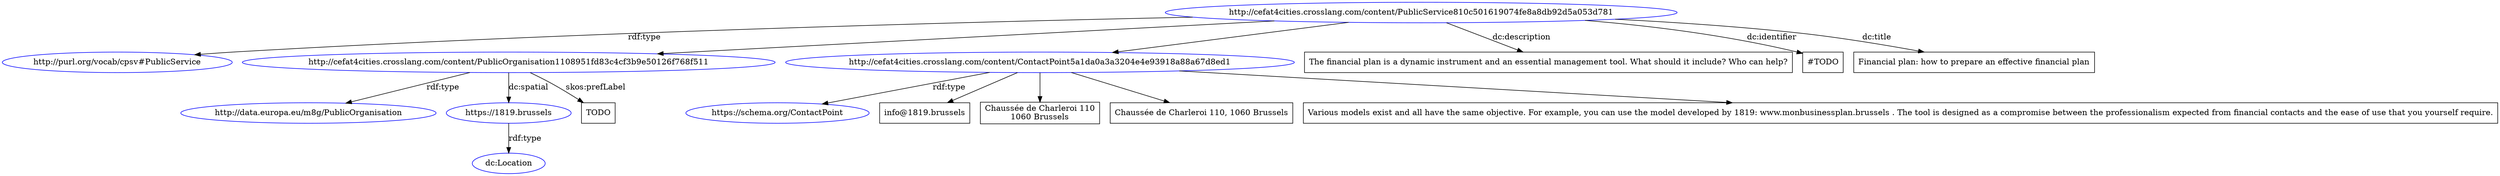 digraph {
  charset="utf-8";

  // Edges
  "Rhttp://cefat4cities.crosslang.com/content/PublicService810c501619074fe8a8db92d5a053d781" -> "Rhttp://purl.org/vocab/cpsv#PublicService" [label="rdf:type"];
  "Rhttp://cefat4cities.crosslang.com/content/PublicService810c501619074fe8a8db92d5a053d781" -> "Rhttp://cefat4cities.crosslang.com/content/PublicOrganisation1108951fd83c4cf3b9e50126f768f511" [label=""];
  "Rhttp://cefat4cities.crosslang.com/content/PublicService810c501619074fe8a8db92d5a053d781" -> "Rhttp://cefat4cities.crosslang.com/content/ContactPoint5a1da0a3a3204e4e93918a88a67d8ed1" [label=""];
  "Rhttp://cefat4cities.crosslang.com/content/PublicService810c501619074fe8a8db92d5a053d781" -> "LThe financial plan is a dynamic instrument and an essential management tool.  What should it include?  Who can help?" [label="dc:description"];
  "Rhttp://cefat4cities.crosslang.com/content/PublicService810c501619074fe8a8db92d5a053d781" -> "L#TODO" [label="dc:identifier"];
  "Rhttp://cefat4cities.crosslang.com/content/PublicService810c501619074fe8a8db92d5a053d781" -> "LFinancial plan: how to prepare an effective financial plan" [label="dc:title"];
  "Rhttp://cefat4cities.crosslang.com/content/ContactPoint5a1da0a3a3204e4e93918a88a67d8ed1" -> "Rhttps://schema.org/ContactPoint" [label="rdf:type"];
  "Rhttp://cefat4cities.crosslang.com/content/ContactPoint5a1da0a3a3204e4e93918a88a67d8ed1" -> "Linfo@1819.brussels" [label=""];
  "Rhttp://cefat4cities.crosslang.com/content/ContactPoint5a1da0a3a3204e4e93918a88a67d8ed1" -> "LChaussée de Charleroi 110\n1060 Brussels" [label=""];
  "Rhttp://cefat4cities.crosslang.com/content/ContactPoint5a1da0a3a3204e4e93918a88a67d8ed1" -> "LChaussée de Charleroi 110, 1060 Brussels" [label=""];
  "Rhttp://cefat4cities.crosslang.com/content/ContactPoint5a1da0a3a3204e4e93918a88a67d8ed1" -> "LVarious models exist and all have the same objective.   For example, you can use the model developed by 1819: www.monbusinessplan.brussels . The tool is designed as a compromise between the professionalism expected from financial contacts and the ease of use that you yourself require." [label=""];
  "Rhttp://cefat4cities.crosslang.com/content/PublicOrganisation1108951fd83c4cf3b9e50126f768f511" -> "Rhttp://data.europa.eu/m8g/PublicOrganisation" [label="rdf:type"];
  "Rhttp://cefat4cities.crosslang.com/content/PublicOrganisation1108951fd83c4cf3b9e50126f768f511" -> "Rhttps://1819.brussels" [label="dc:spatial"];
  "Rhttp://cefat4cities.crosslang.com/content/PublicOrganisation1108951fd83c4cf3b9e50126f768f511" -> LTODO [label="skos:prefLabel"];
  "Rhttps://1819.brussels" -> "Rhttp://purl.org/dc/terms/Location" [label="rdf:type"];

  // Nodes
  "L#TODO" [label="#TODO",shape=record];
  "LChaussée de Charleroi 110\n1060 Brussels" [label="Chaussée de Charleroi 110\n1060 Brussels",shape=record];
  "LChaussée de Charleroi 110, 1060 Brussels" [label="Chaussée de Charleroi 110, 1060 Brussels",shape=record];
  "LFinancial plan: how to prepare an effective financial plan" [label="Financial plan: how to prepare an effective financial plan",shape=record];
  LTODO [label=TODO,shape=record];
  "LThe financial plan is a dynamic instrument and an essential management tool.  What should it include?  Who can help?" [label="The financial plan is a dynamic instrument and an essential management tool.  What should it include?  Who can help?",shape=record];
  "LVarious models exist and all have the same objective.   For example, you can use the model developed by 1819: www.monbusinessplan.brussels . The tool is designed as a compromise between the professionalism expected from financial contacts and the ease of use that you yourself require." [label="Various models exist and all have the same objective.   For example, you can use the model developed by 1819: www.monbusinessplan.brussels . The tool is designed as a compromise between the professionalism expected from financial contacts and the ease of use that you yourself require.",shape=record];
  "Linfo@1819.brussels" [label="info@1819.brussels",shape=record];
  "Rhttp://cefat4cities.crosslang.com/content/ContactPoint5a1da0a3a3204e4e93918a88a67d8ed1" [URL="http://cefat4cities.crosslang.com/content/ContactPoint5a1da0a3a3204e4e93918a88a67d8ed1",label="http://cefat4cities.crosslang.com/content/ContactPoint5a1da0a3a3204e4e93918a88a67d8ed1",shape=ellipse,color=blue];
  "Rhttp://cefat4cities.crosslang.com/content/PublicOrganisation1108951fd83c4cf3b9e50126f768f511" [URL="http://cefat4cities.crosslang.com/content/PublicOrganisation1108951fd83c4cf3b9e50126f768f511",label="http://cefat4cities.crosslang.com/content/PublicOrganisation1108951fd83c4cf3b9e50126f768f511",shape=ellipse,color=blue];
  "Rhttp://cefat4cities.crosslang.com/content/PublicService810c501619074fe8a8db92d5a053d781" [URL="http://cefat4cities.crosslang.com/content/PublicService810c501619074fe8a8db92d5a053d781",label="http://cefat4cities.crosslang.com/content/PublicService810c501619074fe8a8db92d5a053d781",shape=ellipse,color=blue];
  "Rhttp://data.europa.eu/m8g/PublicOrganisation" [URL="http://data.europa.eu/m8g/PublicOrganisation",label="http://data.europa.eu/m8g/PublicOrganisation",shape=ellipse,color=blue];
  "Rhttp://purl.org/dc/terms/Location" [URL="http://purl.org/dc/terms/Location",label="dc:Location",shape=ellipse,color=blue];
  "Rhttp://purl.org/vocab/cpsv#PublicService" [URL="http://purl.org/vocab/cpsv#PublicService",label="http://purl.org/vocab/cpsv#PublicService",shape=ellipse,color=blue];
  "Rhttps://1819.brussels" [URL="https://1819.brussels",label="https://1819.brussels",shape=ellipse,color=blue];
  "Rhttps://schema.org/ContactPoint" [URL="https://schema.org/ContactPoint",label="https://schema.org/ContactPoint",shape=ellipse,color=blue];
}